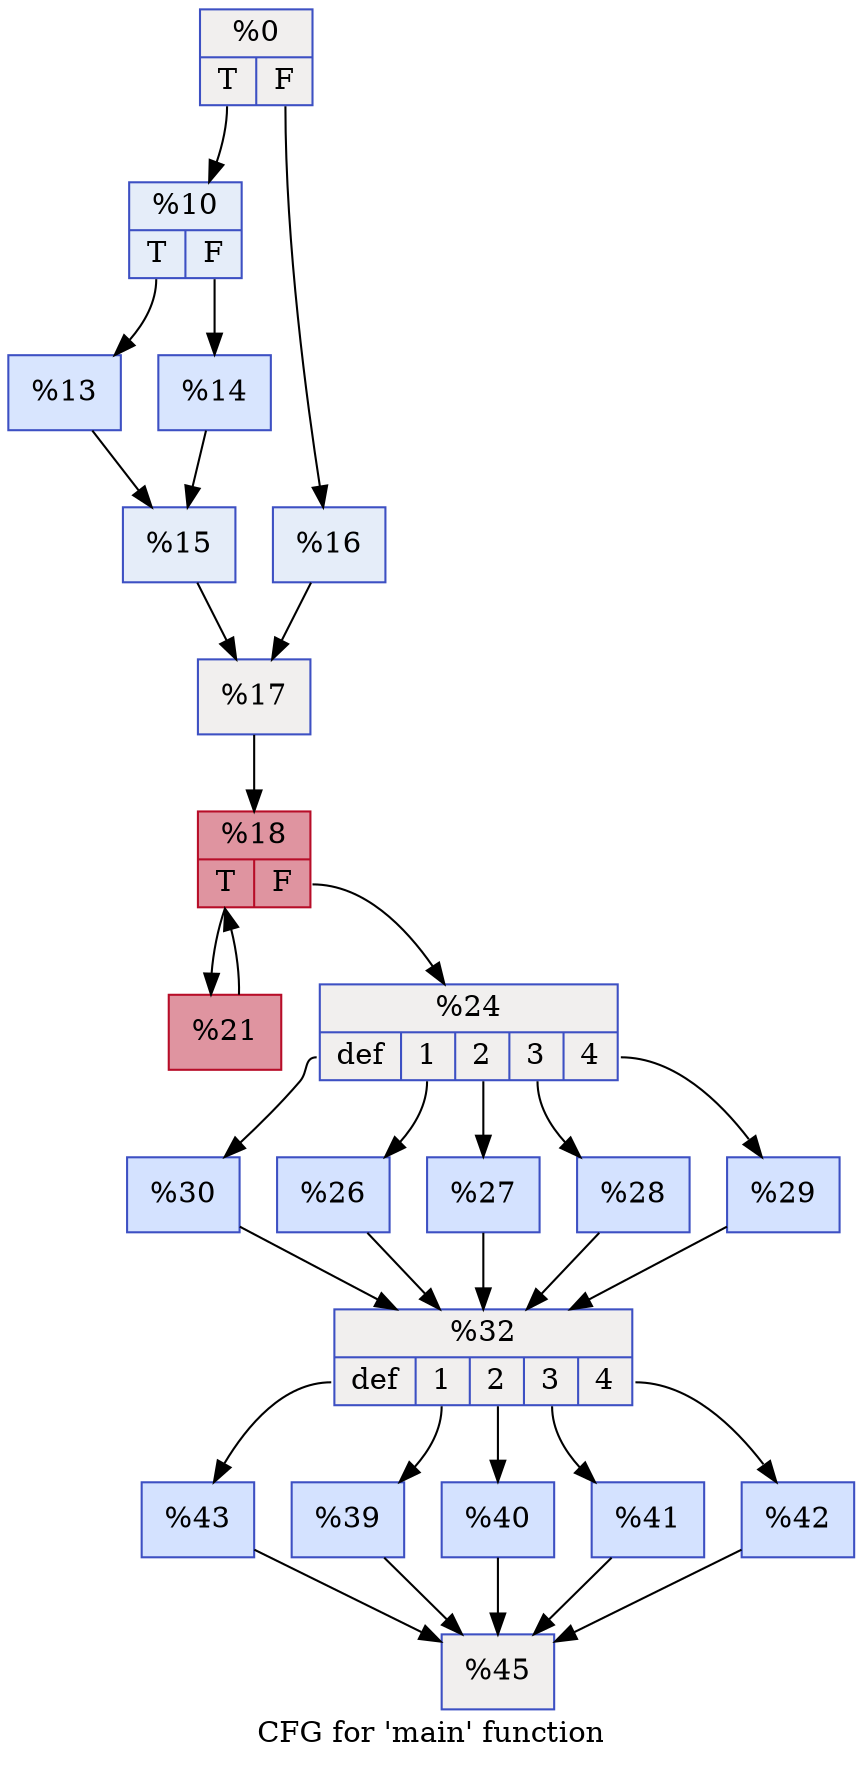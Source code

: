 digraph "CFG for 'main' function" {
	label="CFG for 'main' function";

	Node0x55e47a4aec90 [shape=record,color="#3d50c3ff", style=filled, fillcolor="#e0dbd870",label="{%0 |{<s0>T|<s1>F}}"];
	Node0x55e47a4aec90:s0 -> Node0x55e47a4aeef0;
	Node0x55e47a4aec90:s1 -> Node0x55e47a4af400;
	Node0x55e47a4aeef0 [shape=record,color="#3d50c3ff", style=filled, fillcolor="#c5d6f270",label="{%10 |{<s0>T|<s1>F}}"];
	Node0x55e47a4aeef0:s0 -> Node0x55e47a4af6d0;
	Node0x55e47a4aeef0:s1 -> Node0x55e47a4af720;
	Node0x55e47a4af6d0 [shape=record,color="#3d50c3ff", style=filled, fillcolor="#a7c5fe70",label="{%13 }"];
	Node0x55e47a4af6d0 -> Node0x55e47a4af930;
	Node0x55e47a4af720 [shape=record,color="#3d50c3ff", style=filled, fillcolor="#a7c5fe70",label="{%14 }"];
	Node0x55e47a4af720 -> Node0x55e47a4af930;
	Node0x55e47a4af930 [shape=record,color="#3d50c3ff", style=filled, fillcolor="#c5d6f270",label="{%15 }"];
	Node0x55e47a4af930 -> Node0x55e47a4afb30;
	Node0x55e47a4af400 [shape=record,color="#3d50c3ff", style=filled, fillcolor="#c5d6f270",label="{%16 }"];
	Node0x55e47a4af400 -> Node0x55e47a4afb30;
	Node0x55e47a4afb30 [shape=record,color="#3d50c3ff", style=filled, fillcolor="#e0dbd870",label="{%17 }"];
	Node0x55e47a4afb30 -> Node0x55e47a4afd30;
	Node0x55e47a4afd30 [shape=record,color="#b70d28ff", style=filled, fillcolor="#b70d2870",label="{%18 |{<s0>T|<s1>F}}"];
	Node0x55e47a4afd30:s0 -> Node0x55e47a4afef0;
	Node0x55e47a4afd30:s1 -> Node0x55e47a4aff40;
	Node0x55e47a4afef0 [shape=record,color="#b70d28ff", style=filled, fillcolor="#b70d2870",label="{%21 }"];
	Node0x55e47a4afef0 -> Node0x55e47a4afd30;
	Node0x55e47a4aff40 [shape=record,color="#3d50c3ff", style=filled, fillcolor="#e0dbd870",label="{%24 |{<s0>def|<s1>1|<s2>2|<s3>3|<s4>4}}"];
	Node0x55e47a4aff40:s0 -> Node0x55e47a4b0470;
	Node0x55e47a4aff40:s1 -> Node0x55e47a4b04c0;
	Node0x55e47a4aff40:s2 -> Node0x55e47a4b0510;
	Node0x55e47a4aff40:s3 -> Node0x55e47a4b0590;
	Node0x55e47a4aff40:s4 -> Node0x55e47a4b0620;
	Node0x55e47a4b04c0 [shape=record,color="#3d50c3ff", style=filled, fillcolor="#9ebeff70",label="{%26 }"];
	Node0x55e47a4b04c0 -> Node0x55e47a4b0920;
	Node0x55e47a4b0510 [shape=record,color="#3d50c3ff", style=filled, fillcolor="#9ebeff70",label="{%27 }"];
	Node0x55e47a4b0510 -> Node0x55e47a4b0920;
	Node0x55e47a4b0590 [shape=record,color="#3d50c3ff", style=filled, fillcolor="#9ebeff70",label="{%28 }"];
	Node0x55e47a4b0590 -> Node0x55e47a4b0920;
	Node0x55e47a4b0620 [shape=record,color="#3d50c3ff", style=filled, fillcolor="#9ebeff70",label="{%29 }"];
	Node0x55e47a4b0620 -> Node0x55e47a4b0920;
	Node0x55e47a4b0470 [shape=record,color="#3d50c3ff", style=filled, fillcolor="#9ebeff70",label="{%30 }"];
	Node0x55e47a4b0470 -> Node0x55e47a4b0920;
	Node0x55e47a4b0920 [shape=record,color="#3d50c3ff", style=filled, fillcolor="#e0dbd870",label="{%32 |{<s0>def|<s1>1|<s2>2|<s3>3|<s4>4}}"];
	Node0x55e47a4b0920:s0 -> Node0x55e47a4b1da0;
	Node0x55e47a4b0920:s1 -> Node0x55e47a4b1df0;
	Node0x55e47a4b0920:s2 -> Node0x55e47a4b1e40;
	Node0x55e47a4b0920:s3 -> Node0x55e47a4b1e90;
	Node0x55e47a4b0920:s4 -> Node0x55e47a4b1ee0;
	Node0x55e47a4b1df0 [shape=record,color="#3d50c3ff", style=filled, fillcolor="#9ebeff70",label="{%39 }"];
	Node0x55e47a4b1df0 -> Node0x55e47a4b21a0;
	Node0x55e47a4b1e40 [shape=record,color="#3d50c3ff", style=filled, fillcolor="#9ebeff70",label="{%40 }"];
	Node0x55e47a4b1e40 -> Node0x55e47a4b21a0;
	Node0x55e47a4b1e90 [shape=record,color="#3d50c3ff", style=filled, fillcolor="#9ebeff70",label="{%41 }"];
	Node0x55e47a4b1e90 -> Node0x55e47a4b21a0;
	Node0x55e47a4b1ee0 [shape=record,color="#3d50c3ff", style=filled, fillcolor="#9ebeff70",label="{%42 }"];
	Node0x55e47a4b1ee0 -> Node0x55e47a4b21a0;
	Node0x55e47a4b1da0 [shape=record,color="#3d50c3ff", style=filled, fillcolor="#9ebeff70",label="{%43 }"];
	Node0x55e47a4b1da0 -> Node0x55e47a4b21a0;
	Node0x55e47a4b21a0 [shape=record,color="#3d50c3ff", style=filled, fillcolor="#e0dbd870",label="{%45 }"];
}

